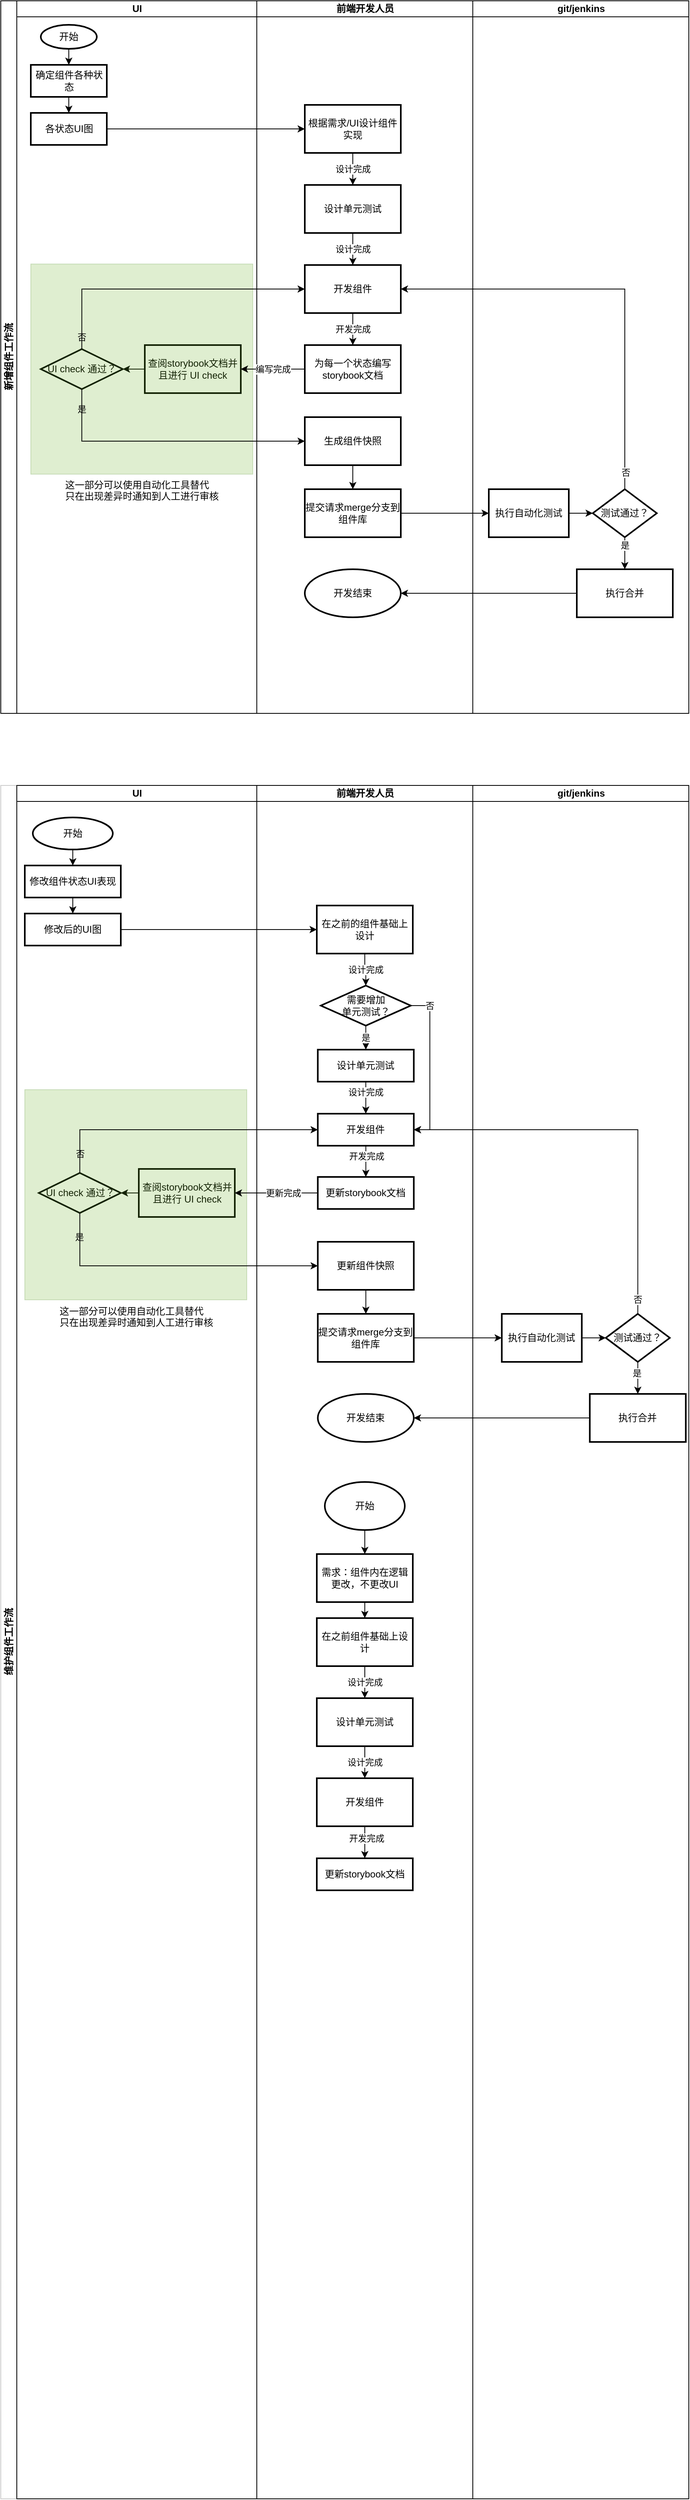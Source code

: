 <mxfile version="14.6.13" type="github">
  <diagram id="woz8dMOTYJz0N2fzD2KW" name="第 1 页">
    <mxGraphModel dx="946" dy="687" grid="1" gridSize="10" guides="1" tooltips="1" connect="1" arrows="1" fold="1" page="1" pageScale="1" pageWidth="827" pageHeight="1169" math="0" shadow="0">
      <root>
        <mxCell id="0" />
        <mxCell id="1" parent="0" />
        <mxCell id="6O_vJJvQQB8HP3GHxdnw-1" value="新增组件工作流" style="swimlane;html=1;childLayout=stackLayout;resizeParent=1;resizeParentMax=0;startSize=20;horizontal=0;horizontalStack=1;movable=0;resizable=0;rotatable=0;deletable=0;editable=0;connectable=0;" parent="1" vertex="1">
          <mxGeometry x="40" y="50" width="860" height="890" as="geometry" />
        </mxCell>
        <mxCell id="6O_vJJvQQB8HP3GHxdnw-3" value="UI" style="swimlane;html=1;startSize=20;movable=0;resizable=0;rotatable=0;deletable=0;editable=0;connectable=0;" parent="6O_vJJvQQB8HP3GHxdnw-1" vertex="1">
          <mxGeometry x="20" width="300" height="890" as="geometry" />
        </mxCell>
        <mxCell id="6O_vJJvQQB8HP3GHxdnw-7" value="开始" style="strokeWidth=2;html=1;shape=mxgraph.flowchart.start_1;whiteSpace=wrap;movable=0;resizable=0;rotatable=0;deletable=0;editable=0;connectable=0;" parent="6O_vJJvQQB8HP3GHxdnw-3" vertex="1">
          <mxGeometry x="30" y="30" width="70" height="30" as="geometry" />
        </mxCell>
        <mxCell id="6O_vJJvQQB8HP3GHxdnw-8" value="确定组件各种状态" style="whiteSpace=wrap;html=1;strokeWidth=2;movable=0;resizable=0;rotatable=0;deletable=0;editable=0;connectable=0;" parent="6O_vJJvQQB8HP3GHxdnw-3" vertex="1">
          <mxGeometry x="17.5" y="80" width="95" height="40" as="geometry" />
        </mxCell>
        <mxCell id="6O_vJJvQQB8HP3GHxdnw-9" value="" style="edgeStyle=orthogonalEdgeStyle;rounded=0;orthogonalLoop=1;jettySize=auto;html=1;movable=0;resizable=0;rotatable=0;deletable=0;editable=0;connectable=0;" parent="6O_vJJvQQB8HP3GHxdnw-3" source="6O_vJJvQQB8HP3GHxdnw-7" target="6O_vJJvQQB8HP3GHxdnw-8" edge="1">
          <mxGeometry relative="1" as="geometry" />
        </mxCell>
        <mxCell id="6O_vJJvQQB8HP3GHxdnw-10" value="各状态UI图" style="whiteSpace=wrap;html=1;strokeWidth=2;movable=0;resizable=0;rotatable=0;deletable=0;editable=0;connectable=0;" parent="6O_vJJvQQB8HP3GHxdnw-3" vertex="1">
          <mxGeometry x="17.5" y="140" width="95" height="40" as="geometry" />
        </mxCell>
        <mxCell id="6O_vJJvQQB8HP3GHxdnw-11" value="" style="edgeStyle=orthogonalEdgeStyle;rounded=0;orthogonalLoop=1;jettySize=auto;html=1;movable=0;resizable=0;rotatable=0;deletable=0;editable=0;connectable=0;" parent="6O_vJJvQQB8HP3GHxdnw-3" source="6O_vJJvQQB8HP3GHxdnw-8" target="6O_vJJvQQB8HP3GHxdnw-10" edge="1">
          <mxGeometry relative="1" as="geometry" />
        </mxCell>
        <mxCell id="6O_vJJvQQB8HP3GHxdnw-22" value="查阅storybook文档并且进行 UI check" style="whiteSpace=wrap;html=1;strokeWidth=2;movable=0;resizable=0;rotatable=0;deletable=0;editable=0;connectable=0;" parent="6O_vJJvQQB8HP3GHxdnw-3" vertex="1">
          <mxGeometry x="160" y="430" width="120" height="60" as="geometry" />
        </mxCell>
        <mxCell id="6O_vJJvQQB8HP3GHxdnw-26" value="UI check 通过？" style="rhombus;whiteSpace=wrap;html=1;strokeWidth=2;movable=0;resizable=0;rotatable=0;deletable=0;editable=0;connectable=0;" parent="6O_vJJvQQB8HP3GHxdnw-3" vertex="1">
          <mxGeometry x="30" y="435" width="102.5" height="50" as="geometry" />
        </mxCell>
        <mxCell id="6O_vJJvQQB8HP3GHxdnw-27" value="" style="edgeStyle=orthogonalEdgeStyle;rounded=0;orthogonalLoop=1;jettySize=auto;html=1;movable=0;resizable=0;rotatable=0;deletable=0;editable=0;connectable=0;" parent="6O_vJJvQQB8HP3GHxdnw-3" source="6O_vJJvQQB8HP3GHxdnw-22" target="6O_vJJvQQB8HP3GHxdnw-26" edge="1">
          <mxGeometry relative="1" as="geometry" />
        </mxCell>
        <mxCell id="6O_vJJvQQB8HP3GHxdnw-57" value="&lt;div style=&quot;text-align: left&quot;&gt;&lt;span style=&quot;color: rgb(0 , 0 , 0)&quot;&gt;这一部分可以使用自动化工具替代&lt;/span&gt;&lt;/div&gt;&lt;font color=&quot;#000000&quot;&gt;&lt;div style=&quot;text-align: left&quot;&gt;&lt;span&gt;只在出现差异时通知到人工进行审核&lt;/span&gt;&lt;/div&gt;&lt;/font&gt;" style="verticalLabelPosition=bottom;verticalAlign=top;html=1;shape=mxgraph.basic.rect;fillColor2=none;strokeWidth=1;size=20;indent=5;strokeColor=#2D7600;fontColor=#ffffff;fillColor=#60a917;opacity=20;movable=0;resizable=0;rotatable=0;deletable=0;editable=0;connectable=0;" parent="6O_vJJvQQB8HP3GHxdnw-3" vertex="1">
          <mxGeometry x="17.5" y="328.75" width="277.5" height="262.5" as="geometry" />
        </mxCell>
        <mxCell id="6O_vJJvQQB8HP3GHxdnw-6" value="前端开发人员" style="swimlane;html=1;startSize=20;movable=0;resizable=0;rotatable=0;deletable=0;editable=0;connectable=0;" parent="6O_vJJvQQB8HP3GHxdnw-1" vertex="1">
          <mxGeometry x="320" width="270" height="890" as="geometry" />
        </mxCell>
        <mxCell id="6O_vJJvQQB8HP3GHxdnw-12" value="根据需求/UI设计组件实现" style="whiteSpace=wrap;html=1;strokeWidth=2;movable=0;resizable=0;rotatable=0;deletable=0;editable=0;connectable=0;" parent="6O_vJJvQQB8HP3GHxdnw-6" vertex="1">
          <mxGeometry x="60" y="130" width="120" height="60" as="geometry" />
        </mxCell>
        <mxCell id="6O_vJJvQQB8HP3GHxdnw-14" value="设计单元测试" style="whiteSpace=wrap;html=1;strokeWidth=2;movable=0;resizable=0;rotatable=0;deletable=0;editable=0;connectable=0;" parent="6O_vJJvQQB8HP3GHxdnw-6" vertex="1">
          <mxGeometry x="60" y="230" width="120" height="60" as="geometry" />
        </mxCell>
        <mxCell id="6O_vJJvQQB8HP3GHxdnw-15" value="设计完成" style="edgeStyle=orthogonalEdgeStyle;rounded=0;orthogonalLoop=1;jettySize=auto;html=1;movable=0;resizable=0;rotatable=0;deletable=0;editable=0;connectable=0;" parent="6O_vJJvQQB8HP3GHxdnw-6" source="6O_vJJvQQB8HP3GHxdnw-12" target="6O_vJJvQQB8HP3GHxdnw-14" edge="1">
          <mxGeometry relative="1" as="geometry" />
        </mxCell>
        <mxCell id="6O_vJJvQQB8HP3GHxdnw-16" value="开发组件" style="whiteSpace=wrap;html=1;strokeWidth=2;movable=0;resizable=0;rotatable=0;deletable=0;editable=0;connectable=0;" parent="6O_vJJvQQB8HP3GHxdnw-6" vertex="1">
          <mxGeometry x="60" y="330" width="120" height="60" as="geometry" />
        </mxCell>
        <mxCell id="6O_vJJvQQB8HP3GHxdnw-17" value="设计完成" style="edgeStyle=orthogonalEdgeStyle;rounded=0;orthogonalLoop=1;jettySize=auto;html=1;movable=0;resizable=0;rotatable=0;deletable=0;editable=0;connectable=0;" parent="6O_vJJvQQB8HP3GHxdnw-6" source="6O_vJJvQQB8HP3GHxdnw-14" target="6O_vJJvQQB8HP3GHxdnw-16" edge="1">
          <mxGeometry relative="1" as="geometry" />
        </mxCell>
        <mxCell id="6O_vJJvQQB8HP3GHxdnw-18" value="为每一个状态编写storybook文档" style="whiteSpace=wrap;html=1;strokeWidth=2;movable=0;resizable=0;rotatable=0;deletable=0;editable=0;connectable=0;" parent="6O_vJJvQQB8HP3GHxdnw-6" vertex="1">
          <mxGeometry x="60" y="430" width="120" height="60" as="geometry" />
        </mxCell>
        <mxCell id="6O_vJJvQQB8HP3GHxdnw-19" value="开发完成" style="edgeStyle=orthogonalEdgeStyle;rounded=0;orthogonalLoop=1;jettySize=auto;html=1;movable=0;resizable=0;rotatable=0;deletable=0;editable=0;connectable=0;" parent="6O_vJJvQQB8HP3GHxdnw-6" source="6O_vJJvQQB8HP3GHxdnw-16" target="6O_vJJvQQB8HP3GHxdnw-18" edge="1">
          <mxGeometry relative="1" as="geometry" />
        </mxCell>
        <mxCell id="6O_vJJvQQB8HP3GHxdnw-30" value="生成组件快照" style="whiteSpace=wrap;html=1;strokeWidth=2;movable=0;resizable=0;rotatable=0;deletable=0;editable=0;connectable=0;" parent="6O_vJJvQQB8HP3GHxdnw-6" vertex="1">
          <mxGeometry x="60" y="520" width="120" height="60" as="geometry" />
        </mxCell>
        <mxCell id="6O_vJJvQQB8HP3GHxdnw-33" value="提交请求merge分支到组件库" style="whiteSpace=wrap;html=1;strokeWidth=2;movable=0;resizable=0;rotatable=0;deletable=0;editable=0;connectable=0;" parent="6O_vJJvQQB8HP3GHxdnw-6" vertex="1">
          <mxGeometry x="60" y="610" width="120" height="60" as="geometry" />
        </mxCell>
        <mxCell id="6O_vJJvQQB8HP3GHxdnw-34" value="" style="edgeStyle=orthogonalEdgeStyle;rounded=0;orthogonalLoop=1;jettySize=auto;html=1;movable=0;resizable=0;rotatable=0;deletable=0;editable=0;connectable=0;" parent="6O_vJJvQQB8HP3GHxdnw-6" source="6O_vJJvQQB8HP3GHxdnw-30" target="6O_vJJvQQB8HP3GHxdnw-33" edge="1">
          <mxGeometry relative="1" as="geometry" />
        </mxCell>
        <mxCell id="6O_vJJvQQB8HP3GHxdnw-54" value="开发结束" style="ellipse;whiteSpace=wrap;html=1;strokeWidth=2;movable=0;resizable=0;rotatable=0;deletable=0;editable=0;connectable=0;" parent="6O_vJJvQQB8HP3GHxdnw-6" vertex="1">
          <mxGeometry x="60" y="710" width="120" height="60" as="geometry" />
        </mxCell>
        <mxCell id="6O_vJJvQQB8HP3GHxdnw-35" value="git/jenkins" style="swimlane;html=1;startSize=20;movable=0;resizable=0;rotatable=0;deletable=0;editable=0;connectable=0;" parent="6O_vJJvQQB8HP3GHxdnw-1" vertex="1">
          <mxGeometry x="590" width="270" height="890" as="geometry" />
        </mxCell>
        <mxCell id="6O_vJJvQQB8HP3GHxdnw-46" value="执行自动化测试" style="whiteSpace=wrap;html=1;strokeWidth=2;movable=0;resizable=0;rotatable=0;deletable=0;editable=0;connectable=0;" parent="6O_vJJvQQB8HP3GHxdnw-35" vertex="1">
          <mxGeometry x="20" y="610" width="100" height="60" as="geometry" />
        </mxCell>
        <mxCell id="6O_vJJvQQB8HP3GHxdnw-48" value="测试通过？" style="rhombus;whiteSpace=wrap;html=1;strokeWidth=2;movable=0;resizable=0;rotatable=0;deletable=0;editable=0;connectable=0;" parent="6O_vJJvQQB8HP3GHxdnw-35" vertex="1">
          <mxGeometry x="150" y="610" width="80" height="60" as="geometry" />
        </mxCell>
        <mxCell id="6O_vJJvQQB8HP3GHxdnw-49" value="" style="edgeStyle=orthogonalEdgeStyle;rounded=0;orthogonalLoop=1;jettySize=auto;html=1;movable=0;resizable=0;rotatable=0;deletable=0;editable=0;connectable=0;" parent="6O_vJJvQQB8HP3GHxdnw-35" source="6O_vJJvQQB8HP3GHxdnw-46" target="6O_vJJvQQB8HP3GHxdnw-48" edge="1">
          <mxGeometry relative="1" as="geometry" />
        </mxCell>
        <mxCell id="6O_vJJvQQB8HP3GHxdnw-52" value="执行合并" style="whiteSpace=wrap;html=1;strokeWidth=2;movable=0;resizable=0;rotatable=0;deletable=0;editable=0;connectable=0;" parent="6O_vJJvQQB8HP3GHxdnw-35" vertex="1">
          <mxGeometry x="130" y="710" width="120" height="60" as="geometry" />
        </mxCell>
        <mxCell id="6O_vJJvQQB8HP3GHxdnw-53" value="是" style="edgeStyle=orthogonalEdgeStyle;rounded=0;orthogonalLoop=1;jettySize=auto;html=1;movable=0;resizable=0;rotatable=0;deletable=0;editable=0;connectable=0;" parent="6O_vJJvQQB8HP3GHxdnw-35" source="6O_vJJvQQB8HP3GHxdnw-48" target="6O_vJJvQQB8HP3GHxdnw-52" edge="1">
          <mxGeometry x="-0.5" relative="1" as="geometry">
            <mxPoint as="offset" />
          </mxGeometry>
        </mxCell>
        <mxCell id="6O_vJJvQQB8HP3GHxdnw-13" value="" style="edgeStyle=orthogonalEdgeStyle;rounded=0;orthogonalLoop=1;jettySize=auto;html=1;movable=0;resizable=0;rotatable=0;deletable=0;editable=0;connectable=0;" parent="6O_vJJvQQB8HP3GHxdnw-1" source="6O_vJJvQQB8HP3GHxdnw-10" target="6O_vJJvQQB8HP3GHxdnw-12" edge="1">
          <mxGeometry relative="1" as="geometry" />
        </mxCell>
        <mxCell id="6O_vJJvQQB8HP3GHxdnw-23" value="编写完成" style="edgeStyle=orthogonalEdgeStyle;rounded=0;orthogonalLoop=1;jettySize=auto;html=1;movable=0;resizable=0;rotatable=0;deletable=0;editable=0;connectable=0;" parent="6O_vJJvQQB8HP3GHxdnw-1" source="6O_vJJvQQB8HP3GHxdnw-18" target="6O_vJJvQQB8HP3GHxdnw-22" edge="1">
          <mxGeometry relative="1" as="geometry" />
        </mxCell>
        <mxCell id="6O_vJJvQQB8HP3GHxdnw-28" value="否" style="edgeStyle=orthogonalEdgeStyle;rounded=0;orthogonalLoop=1;jettySize=auto;html=1;exitX=0.5;exitY=0;exitDx=0;exitDy=0;entryX=0;entryY=0.5;entryDx=0;entryDy=0;movable=0;resizable=0;rotatable=0;deletable=0;editable=0;connectable=0;labelBackgroundColor=none;" parent="6O_vJJvQQB8HP3GHxdnw-1" source="6O_vJJvQQB8HP3GHxdnw-26" target="6O_vJJvQQB8HP3GHxdnw-16" edge="1">
          <mxGeometry x="-0.915" relative="1" as="geometry">
            <mxPoint as="offset" />
          </mxGeometry>
        </mxCell>
        <mxCell id="6O_vJJvQQB8HP3GHxdnw-31" value="是" style="edgeStyle=orthogonalEdgeStyle;rounded=0;orthogonalLoop=1;jettySize=auto;html=1;entryX=0;entryY=0.5;entryDx=0;entryDy=0;movable=0;resizable=0;rotatable=0;deletable=0;editable=0;connectable=0;labelBackgroundColor=none;" parent="6O_vJJvQQB8HP3GHxdnw-1" source="6O_vJJvQQB8HP3GHxdnw-26" target="6O_vJJvQQB8HP3GHxdnw-30" edge="1">
          <mxGeometry x="-0.854" relative="1" as="geometry">
            <Array as="points">
              <mxPoint x="101" y="550" />
            </Array>
            <mxPoint as="offset" />
          </mxGeometry>
        </mxCell>
        <mxCell id="6O_vJJvQQB8HP3GHxdnw-47" value="" style="edgeStyle=orthogonalEdgeStyle;rounded=0;orthogonalLoop=1;jettySize=auto;html=1;movable=0;resizable=0;rotatable=0;deletable=0;editable=0;connectable=0;" parent="6O_vJJvQQB8HP3GHxdnw-1" source="6O_vJJvQQB8HP3GHxdnw-33" target="6O_vJJvQQB8HP3GHxdnw-46" edge="1">
          <mxGeometry relative="1" as="geometry" />
        </mxCell>
        <mxCell id="6O_vJJvQQB8HP3GHxdnw-50" style="edgeStyle=orthogonalEdgeStyle;rounded=0;orthogonalLoop=1;jettySize=auto;html=1;exitX=0.5;exitY=0;exitDx=0;exitDy=0;entryX=1;entryY=0.5;entryDx=0;entryDy=0;movable=0;resizable=0;rotatable=0;deletable=0;editable=0;connectable=0;" parent="6O_vJJvQQB8HP3GHxdnw-1" source="6O_vJJvQQB8HP3GHxdnw-48" target="6O_vJJvQQB8HP3GHxdnw-16" edge="1">
          <mxGeometry relative="1" as="geometry" />
        </mxCell>
        <mxCell id="RFMTxl0FSyGNoTt_sHQ5-92" value="否" style="edgeLabel;html=1;align=center;verticalAlign=middle;resizable=0;points=[];movable=0;rotatable=0;deletable=0;editable=0;connectable=0;" vertex="1" connectable="0" parent="6O_vJJvQQB8HP3GHxdnw-50">
          <mxGeometry x="-0.921" y="-1" relative="1" as="geometry">
            <mxPoint as="offset" />
          </mxGeometry>
        </mxCell>
        <mxCell id="6O_vJJvQQB8HP3GHxdnw-55" value="" style="edgeStyle=orthogonalEdgeStyle;rounded=0;orthogonalLoop=1;jettySize=auto;html=1;movable=0;resizable=0;rotatable=0;deletable=0;editable=0;connectable=0;" parent="6O_vJJvQQB8HP3GHxdnw-1" source="6O_vJJvQQB8HP3GHxdnw-52" target="6O_vJJvQQB8HP3GHxdnw-54" edge="1">
          <mxGeometry relative="1" as="geometry" />
        </mxCell>
        <mxCell id="RFMTxl0FSyGNoTt_sHQ5-1" value="维护组件工作流" style="swimlane;html=1;childLayout=stackLayout;resizeParent=1;resizeParentMax=0;startSize=20;horizontal=0;horizontalStack=1;fillColor=#ffffff;gradientColor=none;opacity=20;" vertex="1" parent="1">
          <mxGeometry x="40" y="1030" width="860" height="2140" as="geometry" />
        </mxCell>
        <mxCell id="RFMTxl0FSyGNoTt_sHQ5-2" value="UI" style="swimlane;html=1;startSize=20;" vertex="1" parent="RFMTxl0FSyGNoTt_sHQ5-1">
          <mxGeometry x="20" width="300" height="2140" as="geometry" />
        </mxCell>
        <mxCell id="RFMTxl0FSyGNoTt_sHQ5-5" value="开始" style="strokeWidth=2;html=1;shape=mxgraph.flowchart.start_1;whiteSpace=wrap;fillColor=#ffffff;gradientColor=none;" vertex="1" parent="RFMTxl0FSyGNoTt_sHQ5-2">
          <mxGeometry x="20" y="40" width="100" height="40" as="geometry" />
        </mxCell>
        <mxCell id="RFMTxl0FSyGNoTt_sHQ5-6" value="修改组件状态UI表现" style="whiteSpace=wrap;html=1;strokeWidth=2;" vertex="1" parent="RFMTxl0FSyGNoTt_sHQ5-2">
          <mxGeometry x="10" y="100" width="120" height="40" as="geometry" />
        </mxCell>
        <mxCell id="RFMTxl0FSyGNoTt_sHQ5-7" value="" style="edgeStyle=orthogonalEdgeStyle;rounded=0;orthogonalLoop=1;jettySize=auto;html=1;" edge="1" parent="RFMTxl0FSyGNoTt_sHQ5-2" source="RFMTxl0FSyGNoTt_sHQ5-5" target="RFMTxl0FSyGNoTt_sHQ5-6">
          <mxGeometry relative="1" as="geometry" />
        </mxCell>
        <mxCell id="RFMTxl0FSyGNoTt_sHQ5-8" value="修改后的UI图" style="whiteSpace=wrap;html=1;strokeWidth=2;" vertex="1" parent="RFMTxl0FSyGNoTt_sHQ5-2">
          <mxGeometry x="10" y="160" width="120" height="40" as="geometry" />
        </mxCell>
        <mxCell id="RFMTxl0FSyGNoTt_sHQ5-9" value="" style="edgeStyle=orthogonalEdgeStyle;rounded=0;orthogonalLoop=1;jettySize=auto;html=1;" edge="1" parent="RFMTxl0FSyGNoTt_sHQ5-2" source="RFMTxl0FSyGNoTt_sHQ5-6" target="RFMTxl0FSyGNoTt_sHQ5-8">
          <mxGeometry relative="1" as="geometry" />
        </mxCell>
        <mxCell id="RFMTxl0FSyGNoTt_sHQ5-63" value="查阅storybook文档并且进行 UI check" style="whiteSpace=wrap;html=1;strokeWidth=2;movable=1;resizable=1;rotatable=1;deletable=1;editable=1;connectable=1;" vertex="1" parent="RFMTxl0FSyGNoTt_sHQ5-2">
          <mxGeometry x="152.5" y="479" width="120" height="60" as="geometry" />
        </mxCell>
        <mxCell id="RFMTxl0FSyGNoTt_sHQ5-64" value="UI check 通过？" style="rhombus;whiteSpace=wrap;html=1;strokeWidth=2;movable=1;resizable=1;rotatable=1;deletable=1;editable=1;connectable=1;" vertex="1" parent="RFMTxl0FSyGNoTt_sHQ5-2">
          <mxGeometry x="27.5" y="484" width="102.5" height="50" as="geometry" />
        </mxCell>
        <mxCell id="RFMTxl0FSyGNoTt_sHQ5-65" value="" style="edgeStyle=orthogonalEdgeStyle;rounded=0;orthogonalLoop=1;jettySize=auto;html=1;movable=1;resizable=1;rotatable=1;deletable=1;editable=1;connectable=1;" edge="1" parent="RFMTxl0FSyGNoTt_sHQ5-2" source="RFMTxl0FSyGNoTt_sHQ5-63" target="RFMTxl0FSyGNoTt_sHQ5-64">
          <mxGeometry relative="1" as="geometry" />
        </mxCell>
        <mxCell id="RFMTxl0FSyGNoTt_sHQ5-66" value="&lt;div style=&quot;text-align: left&quot;&gt;&lt;span style=&quot;color: rgb(0 , 0 , 0)&quot;&gt;这一部分可以使用自动化工具替代&lt;/span&gt;&lt;/div&gt;&lt;font color=&quot;#000000&quot;&gt;&lt;div style=&quot;text-align: left&quot;&gt;&lt;span&gt;只在出现差异时通知到人工进行审核&lt;/span&gt;&lt;/div&gt;&lt;/font&gt;" style="verticalLabelPosition=bottom;verticalAlign=top;html=1;shape=mxgraph.basic.rect;fillColor2=none;strokeWidth=1;size=20;indent=5;strokeColor=#2D7600;fontColor=#ffffff;fillColor=#60a917;opacity=20;movable=1;resizable=1;rotatable=1;deletable=1;editable=1;connectable=1;" vertex="1" parent="RFMTxl0FSyGNoTt_sHQ5-2">
          <mxGeometry x="10" y="380" width="277.5" height="262.5" as="geometry" />
        </mxCell>
        <mxCell id="RFMTxl0FSyGNoTt_sHQ5-3" value="前端开发人员" style="swimlane;html=1;startSize=20;" vertex="1" parent="RFMTxl0FSyGNoTt_sHQ5-1">
          <mxGeometry x="320" width="270" height="2140" as="geometry" />
        </mxCell>
        <mxCell id="RFMTxl0FSyGNoTt_sHQ5-10" value="在之前的组件基础上设计" style="whiteSpace=wrap;html=1;strokeWidth=2;" vertex="1" parent="RFMTxl0FSyGNoTt_sHQ5-3">
          <mxGeometry x="75" y="150" width="120" height="60" as="geometry" />
        </mxCell>
        <mxCell id="RFMTxl0FSyGNoTt_sHQ5-21" value="否" style="edgeStyle=orthogonalEdgeStyle;rounded=0;orthogonalLoop=1;jettySize=auto;html=1;exitX=1;exitY=0.5;exitDx=0;exitDy=0;entryX=1;entryY=0.5;entryDx=0;entryDy=0;" edge="1" parent="RFMTxl0FSyGNoTt_sHQ5-3" source="RFMTxl0FSyGNoTt_sHQ5-14" target="RFMTxl0FSyGNoTt_sHQ5-18">
          <mxGeometry x="-0.761" relative="1" as="geometry">
            <mxPoint as="offset" />
          </mxGeometry>
        </mxCell>
        <mxCell id="RFMTxl0FSyGNoTt_sHQ5-14" value="需要增加&lt;br&gt;单元测试？" style="rhombus;whiteSpace=wrap;html=1;strokeWidth=2;" vertex="1" parent="RFMTxl0FSyGNoTt_sHQ5-3">
          <mxGeometry x="80" y="250" width="112.5" height="50" as="geometry" />
        </mxCell>
        <mxCell id="RFMTxl0FSyGNoTt_sHQ5-15" value="设计完成" style="edgeStyle=orthogonalEdgeStyle;rounded=0;orthogonalLoop=1;jettySize=auto;html=1;" edge="1" parent="RFMTxl0FSyGNoTt_sHQ5-3" source="RFMTxl0FSyGNoTt_sHQ5-10" target="RFMTxl0FSyGNoTt_sHQ5-14">
          <mxGeometry relative="1" as="geometry" />
        </mxCell>
        <mxCell id="RFMTxl0FSyGNoTt_sHQ5-18" value="开发组件" style="whiteSpace=wrap;html=1;strokeWidth=2;" vertex="1" parent="RFMTxl0FSyGNoTt_sHQ5-3">
          <mxGeometry x="76.25" y="410" width="120" height="40" as="geometry" />
        </mxCell>
        <mxCell id="RFMTxl0FSyGNoTt_sHQ5-16" value="设计单元测试" style="whiteSpace=wrap;html=1;strokeWidth=2;" vertex="1" parent="RFMTxl0FSyGNoTt_sHQ5-3">
          <mxGeometry x="76.25" y="330" width="120" height="40" as="geometry" />
        </mxCell>
        <mxCell id="RFMTxl0FSyGNoTt_sHQ5-17" value="是" style="edgeStyle=orthogonalEdgeStyle;rounded=0;orthogonalLoop=1;jettySize=auto;html=1;" edge="1" parent="RFMTxl0FSyGNoTt_sHQ5-3" source="RFMTxl0FSyGNoTt_sHQ5-14" target="RFMTxl0FSyGNoTt_sHQ5-16">
          <mxGeometry relative="1" as="geometry" />
        </mxCell>
        <mxCell id="RFMTxl0FSyGNoTt_sHQ5-19" value="" style="edgeStyle=orthogonalEdgeStyle;rounded=0;orthogonalLoop=1;jettySize=auto;html=1;" edge="1" parent="RFMTxl0FSyGNoTt_sHQ5-3" source="RFMTxl0FSyGNoTt_sHQ5-16" target="RFMTxl0FSyGNoTt_sHQ5-18">
          <mxGeometry relative="1" as="geometry" />
        </mxCell>
        <mxCell id="RFMTxl0FSyGNoTt_sHQ5-26" value="设计完成" style="edgeLabel;html=1;align=center;verticalAlign=middle;resizable=0;points=[];" vertex="1" connectable="0" parent="RFMTxl0FSyGNoTt_sHQ5-19">
          <mxGeometry x="-0.35" y="-1" relative="1" as="geometry">
            <mxPoint as="offset" />
          </mxGeometry>
        </mxCell>
        <mxCell id="RFMTxl0FSyGNoTt_sHQ5-24" value="更新storybook文档" style="whiteSpace=wrap;html=1;strokeWidth=2;" vertex="1" parent="RFMTxl0FSyGNoTt_sHQ5-3">
          <mxGeometry x="76.25" y="489" width="120" height="40" as="geometry" />
        </mxCell>
        <mxCell id="RFMTxl0FSyGNoTt_sHQ5-25" value="" style="edgeStyle=orthogonalEdgeStyle;rounded=0;orthogonalLoop=1;jettySize=auto;html=1;" edge="1" parent="RFMTxl0FSyGNoTt_sHQ5-3" source="RFMTxl0FSyGNoTt_sHQ5-18" target="RFMTxl0FSyGNoTt_sHQ5-24">
          <mxGeometry relative="1" as="geometry" />
        </mxCell>
        <mxCell id="RFMTxl0FSyGNoTt_sHQ5-27" value="开发完成" style="edgeLabel;html=1;align=center;verticalAlign=middle;resizable=0;points=[];" vertex="1" connectable="0" parent="RFMTxl0FSyGNoTt_sHQ5-25">
          <mxGeometry x="-0.378" relative="1" as="geometry">
            <mxPoint as="offset" />
          </mxGeometry>
        </mxCell>
        <mxCell id="RFMTxl0FSyGNoTt_sHQ5-74" value="更新组件快照" style="whiteSpace=wrap;html=1;strokeWidth=2;movable=1;resizable=1;rotatable=1;deletable=1;editable=1;connectable=1;" vertex="1" parent="RFMTxl0FSyGNoTt_sHQ5-3">
          <mxGeometry x="76.25" y="570" width="120" height="60" as="geometry" />
        </mxCell>
        <mxCell id="RFMTxl0FSyGNoTt_sHQ5-75" value="提交请求merge分支到组件库" style="whiteSpace=wrap;html=1;strokeWidth=2;movable=1;resizable=1;rotatable=1;deletable=1;editable=1;connectable=1;" vertex="1" parent="RFMTxl0FSyGNoTt_sHQ5-3">
          <mxGeometry x="76.25" y="660" width="120" height="60" as="geometry" />
        </mxCell>
        <mxCell id="RFMTxl0FSyGNoTt_sHQ5-76" value="" style="edgeStyle=orthogonalEdgeStyle;rounded=0;orthogonalLoop=1;jettySize=auto;html=1;movable=1;resizable=1;rotatable=1;deletable=1;editable=1;connectable=1;" edge="1" parent="RFMTxl0FSyGNoTt_sHQ5-3" source="RFMTxl0FSyGNoTt_sHQ5-74" target="RFMTxl0FSyGNoTt_sHQ5-75">
          <mxGeometry relative="1" as="geometry" />
        </mxCell>
        <mxCell id="RFMTxl0FSyGNoTt_sHQ5-77" value="开发结束" style="ellipse;whiteSpace=wrap;html=1;strokeWidth=2;movable=1;resizable=1;rotatable=1;deletable=1;editable=1;connectable=1;" vertex="1" parent="RFMTxl0FSyGNoTt_sHQ5-3">
          <mxGeometry x="76.25" y="760" width="120" height="60" as="geometry" />
        </mxCell>
        <mxCell id="RFMTxl0FSyGNoTt_sHQ5-78" value="执行自动化测试" style="whiteSpace=wrap;html=1;strokeWidth=2;movable=1;resizable=1;rotatable=1;deletable=1;editable=1;connectable=1;" vertex="1" parent="RFMTxl0FSyGNoTt_sHQ5-3">
          <mxGeometry x="306.25" y="660" width="100" height="60" as="geometry" />
        </mxCell>
        <mxCell id="RFMTxl0FSyGNoTt_sHQ5-89" style="edgeStyle=orthogonalEdgeStyle;rounded=0;orthogonalLoop=1;jettySize=auto;html=1;exitX=0.5;exitY=0;exitDx=0;exitDy=0;entryX=1;entryY=0.5;entryDx=0;entryDy=0;" edge="1" parent="RFMTxl0FSyGNoTt_sHQ5-3" source="RFMTxl0FSyGNoTt_sHQ5-79" target="RFMTxl0FSyGNoTt_sHQ5-18">
          <mxGeometry relative="1" as="geometry" />
        </mxCell>
        <mxCell id="RFMTxl0FSyGNoTt_sHQ5-90" value="否" style="edgeLabel;html=1;align=center;verticalAlign=middle;resizable=0;points=[];" vertex="1" connectable="0" parent="RFMTxl0FSyGNoTt_sHQ5-89">
          <mxGeometry x="-0.929" y="1" relative="1" as="geometry">
            <mxPoint as="offset" />
          </mxGeometry>
        </mxCell>
        <mxCell id="RFMTxl0FSyGNoTt_sHQ5-79" value="测试通过？" style="rhombus;whiteSpace=wrap;html=1;strokeWidth=2;movable=1;resizable=1;rotatable=1;deletable=1;editable=1;connectable=1;" vertex="1" parent="RFMTxl0FSyGNoTt_sHQ5-3">
          <mxGeometry x="436.25" y="660" width="80" height="60" as="geometry" />
        </mxCell>
        <mxCell id="RFMTxl0FSyGNoTt_sHQ5-80" value="" style="edgeStyle=orthogonalEdgeStyle;rounded=0;orthogonalLoop=1;jettySize=auto;html=1;movable=1;resizable=1;rotatable=1;deletable=1;editable=1;connectable=1;" edge="1" parent="RFMTxl0FSyGNoTt_sHQ5-3" source="RFMTxl0FSyGNoTt_sHQ5-78" target="RFMTxl0FSyGNoTt_sHQ5-79">
          <mxGeometry relative="1" as="geometry" />
        </mxCell>
        <mxCell id="RFMTxl0FSyGNoTt_sHQ5-81" value="执行合并" style="whiteSpace=wrap;html=1;strokeWidth=2;movable=1;resizable=1;rotatable=1;deletable=1;editable=1;connectable=1;" vertex="1" parent="RFMTxl0FSyGNoTt_sHQ5-3">
          <mxGeometry x="416.25" y="760" width="120" height="60" as="geometry" />
        </mxCell>
        <mxCell id="RFMTxl0FSyGNoTt_sHQ5-82" value="" style="edgeStyle=orthogonalEdgeStyle;rounded=0;orthogonalLoop=1;jettySize=auto;html=1;movable=1;resizable=1;rotatable=1;deletable=1;editable=1;connectable=1;" edge="1" parent="RFMTxl0FSyGNoTt_sHQ5-3" source="RFMTxl0FSyGNoTt_sHQ5-79" target="RFMTxl0FSyGNoTt_sHQ5-81">
          <mxGeometry relative="1" as="geometry" />
        </mxCell>
        <mxCell id="RFMTxl0FSyGNoTt_sHQ5-88" value="是" style="edgeLabel;html=1;align=center;verticalAlign=middle;resizable=0;points=[];" vertex="1" connectable="0" parent="RFMTxl0FSyGNoTt_sHQ5-82">
          <mxGeometry x="-0.3" y="-2" relative="1" as="geometry">
            <mxPoint as="offset" />
          </mxGeometry>
        </mxCell>
        <mxCell id="RFMTxl0FSyGNoTt_sHQ5-84" value="" style="edgeStyle=orthogonalEdgeStyle;rounded=0;orthogonalLoop=1;jettySize=auto;html=1;movable=1;resizable=1;rotatable=1;deletable=1;editable=1;connectable=1;" edge="1" parent="RFMTxl0FSyGNoTt_sHQ5-3" source="RFMTxl0FSyGNoTt_sHQ5-75" target="RFMTxl0FSyGNoTt_sHQ5-78">
          <mxGeometry relative="1" as="geometry" />
        </mxCell>
        <mxCell id="RFMTxl0FSyGNoTt_sHQ5-85" value="" style="edgeStyle=orthogonalEdgeStyle;rounded=0;orthogonalLoop=1;jettySize=auto;html=1;movable=1;resizable=1;rotatable=1;deletable=1;editable=1;connectable=1;" edge="1" parent="RFMTxl0FSyGNoTt_sHQ5-3" source="RFMTxl0FSyGNoTt_sHQ5-81" target="RFMTxl0FSyGNoTt_sHQ5-77">
          <mxGeometry relative="1" as="geometry" />
        </mxCell>
        <mxCell id="RFMTxl0FSyGNoTt_sHQ5-98" value="开始" style="strokeWidth=2;html=1;shape=mxgraph.flowchart.start_1;whiteSpace=wrap;labelBackgroundColor=#ffffff;fillColor=#ffffff;gradientColor=none;" vertex="1" parent="RFMTxl0FSyGNoTt_sHQ5-3">
          <mxGeometry x="85" y="870" width="100" height="60" as="geometry" />
        </mxCell>
        <mxCell id="RFMTxl0FSyGNoTt_sHQ5-99" value="需求：组件内在逻辑更改，不更改UI" style="whiteSpace=wrap;html=1;strokeWidth=2;labelBackgroundColor=#ffffff;" vertex="1" parent="RFMTxl0FSyGNoTt_sHQ5-3">
          <mxGeometry x="75" y="960" width="120" height="60" as="geometry" />
        </mxCell>
        <mxCell id="RFMTxl0FSyGNoTt_sHQ5-100" value="" style="edgeStyle=orthogonalEdgeStyle;rounded=0;orthogonalLoop=1;jettySize=auto;html=1;labelBackgroundColor=none;" edge="1" parent="RFMTxl0FSyGNoTt_sHQ5-3" source="RFMTxl0FSyGNoTt_sHQ5-98" target="RFMTxl0FSyGNoTt_sHQ5-99">
          <mxGeometry relative="1" as="geometry" />
        </mxCell>
        <mxCell id="RFMTxl0FSyGNoTt_sHQ5-101" value="在之前组件基础上设计" style="whiteSpace=wrap;html=1;strokeWidth=2;labelBackgroundColor=#ffffff;" vertex="1" parent="RFMTxl0FSyGNoTt_sHQ5-3">
          <mxGeometry x="75" y="1040" width="120" height="60" as="geometry" />
        </mxCell>
        <mxCell id="RFMTxl0FSyGNoTt_sHQ5-102" value="" style="edgeStyle=orthogonalEdgeStyle;rounded=0;orthogonalLoop=1;jettySize=auto;html=1;labelBackgroundColor=none;" edge="1" parent="RFMTxl0FSyGNoTt_sHQ5-3" source="RFMTxl0FSyGNoTt_sHQ5-99" target="RFMTxl0FSyGNoTt_sHQ5-101">
          <mxGeometry relative="1" as="geometry" />
        </mxCell>
        <mxCell id="RFMTxl0FSyGNoTt_sHQ5-103" value="设计单元测试" style="whiteSpace=wrap;html=1;strokeWidth=2;labelBackgroundColor=#ffffff;" vertex="1" parent="RFMTxl0FSyGNoTt_sHQ5-3">
          <mxGeometry x="75" y="1140" width="120" height="60" as="geometry" />
        </mxCell>
        <mxCell id="RFMTxl0FSyGNoTt_sHQ5-104" value="设计完成" style="edgeStyle=orthogonalEdgeStyle;rounded=0;orthogonalLoop=1;jettySize=auto;html=1;labelBackgroundColor=#ffffff;" edge="1" parent="RFMTxl0FSyGNoTt_sHQ5-3" source="RFMTxl0FSyGNoTt_sHQ5-101" target="RFMTxl0FSyGNoTt_sHQ5-103">
          <mxGeometry relative="1" as="geometry" />
        </mxCell>
        <mxCell id="RFMTxl0FSyGNoTt_sHQ5-105" value="开发组件" style="whiteSpace=wrap;html=1;strokeWidth=2;labelBackgroundColor=#ffffff;" vertex="1" parent="RFMTxl0FSyGNoTt_sHQ5-3">
          <mxGeometry x="75" y="1240" width="120" height="60" as="geometry" />
        </mxCell>
        <mxCell id="RFMTxl0FSyGNoTt_sHQ5-106" value="设计完成" style="edgeStyle=orthogonalEdgeStyle;rounded=0;orthogonalLoop=1;jettySize=auto;html=1;labelBackgroundColor=#ffffff;" edge="1" parent="RFMTxl0FSyGNoTt_sHQ5-3" source="RFMTxl0FSyGNoTt_sHQ5-103" target="RFMTxl0FSyGNoTt_sHQ5-105">
          <mxGeometry relative="1" as="geometry" />
        </mxCell>
        <mxCell id="RFMTxl0FSyGNoTt_sHQ5-107" value="更新storybook文档" style="whiteSpace=wrap;html=1;strokeWidth=2;labelBackgroundColor=#ffffff;" vertex="1" parent="RFMTxl0FSyGNoTt_sHQ5-3">
          <mxGeometry x="75" y="1340" width="120" height="40" as="geometry" />
        </mxCell>
        <mxCell id="RFMTxl0FSyGNoTt_sHQ5-108" value="" style="edgeStyle=orthogonalEdgeStyle;rounded=0;orthogonalLoop=1;jettySize=auto;html=1;labelBackgroundColor=none;" edge="1" parent="RFMTxl0FSyGNoTt_sHQ5-3" source="RFMTxl0FSyGNoTt_sHQ5-105" target="RFMTxl0FSyGNoTt_sHQ5-107">
          <mxGeometry relative="1" as="geometry" />
        </mxCell>
        <mxCell id="RFMTxl0FSyGNoTt_sHQ5-109" value="开发完成" style="edgeLabel;html=1;align=center;verticalAlign=middle;resizable=0;points=[];" vertex="1" connectable="0" parent="RFMTxl0FSyGNoTt_sHQ5-108">
          <mxGeometry x="-0.25" y="2" relative="1" as="geometry">
            <mxPoint as="offset" />
          </mxGeometry>
        </mxCell>
        <mxCell id="RFMTxl0FSyGNoTt_sHQ5-4" value="git/jenkins" style="swimlane;html=1;startSize=20;" vertex="1" parent="RFMTxl0FSyGNoTt_sHQ5-1">
          <mxGeometry x="590" width="270" height="2140" as="geometry" />
        </mxCell>
        <mxCell id="RFMTxl0FSyGNoTt_sHQ5-11" value="" style="edgeStyle=orthogonalEdgeStyle;rounded=0;orthogonalLoop=1;jettySize=auto;html=1;" edge="1" parent="RFMTxl0FSyGNoTt_sHQ5-1" source="RFMTxl0FSyGNoTt_sHQ5-8" target="RFMTxl0FSyGNoTt_sHQ5-10">
          <mxGeometry relative="1" as="geometry" />
        </mxCell>
        <mxCell id="RFMTxl0FSyGNoTt_sHQ5-69" style="edgeStyle=orthogonalEdgeStyle;rounded=0;orthogonalLoop=1;jettySize=auto;html=1;exitX=0;exitY=0.5;exitDx=0;exitDy=0;" edge="1" parent="RFMTxl0FSyGNoTt_sHQ5-1" source="RFMTxl0FSyGNoTt_sHQ5-24" target="RFMTxl0FSyGNoTt_sHQ5-63">
          <mxGeometry relative="1" as="geometry">
            <mxPoint x="410" y="580" as="targetPoint" />
          </mxGeometry>
        </mxCell>
        <mxCell id="RFMTxl0FSyGNoTt_sHQ5-70" value="更新完成" style="edgeLabel;html=1;align=center;verticalAlign=middle;resizable=0;points=[];" vertex="1" connectable="0" parent="RFMTxl0FSyGNoTt_sHQ5-69">
          <mxGeometry x="-0.166" relative="1" as="geometry">
            <mxPoint as="offset" />
          </mxGeometry>
        </mxCell>
        <mxCell id="RFMTxl0FSyGNoTt_sHQ5-71" value="否" style="edgeStyle=orthogonalEdgeStyle;rounded=0;orthogonalLoop=1;jettySize=auto;html=1;exitX=0.5;exitY=0;exitDx=0;exitDy=0;entryX=0;entryY=0.5;entryDx=0;entryDy=0;labelBackgroundColor=none;" edge="1" parent="RFMTxl0FSyGNoTt_sHQ5-1" source="RFMTxl0FSyGNoTt_sHQ5-64" target="RFMTxl0FSyGNoTt_sHQ5-18">
          <mxGeometry x="-0.863" relative="1" as="geometry">
            <mxPoint as="offset" />
          </mxGeometry>
        </mxCell>
        <mxCell id="RFMTxl0FSyGNoTt_sHQ5-87" style="edgeStyle=orthogonalEdgeStyle;rounded=0;orthogonalLoop=1;jettySize=auto;html=1;exitX=0.5;exitY=1;exitDx=0;exitDy=0;entryX=0;entryY=0.5;entryDx=0;entryDy=0;" edge="1" parent="RFMTxl0FSyGNoTt_sHQ5-1" source="RFMTxl0FSyGNoTt_sHQ5-64" target="RFMTxl0FSyGNoTt_sHQ5-74">
          <mxGeometry relative="1" as="geometry" />
        </mxCell>
        <mxCell id="RFMTxl0FSyGNoTt_sHQ5-94" value="是" style="edgeLabel;html=1;align=center;verticalAlign=middle;resizable=0;points=[];labelBackgroundColor=none;" vertex="1" connectable="0" parent="RFMTxl0FSyGNoTt_sHQ5-87">
          <mxGeometry x="-0.835" y="-1" relative="1" as="geometry">
            <mxPoint as="offset" />
          </mxGeometry>
        </mxCell>
      </root>
    </mxGraphModel>
  </diagram>
</mxfile>
